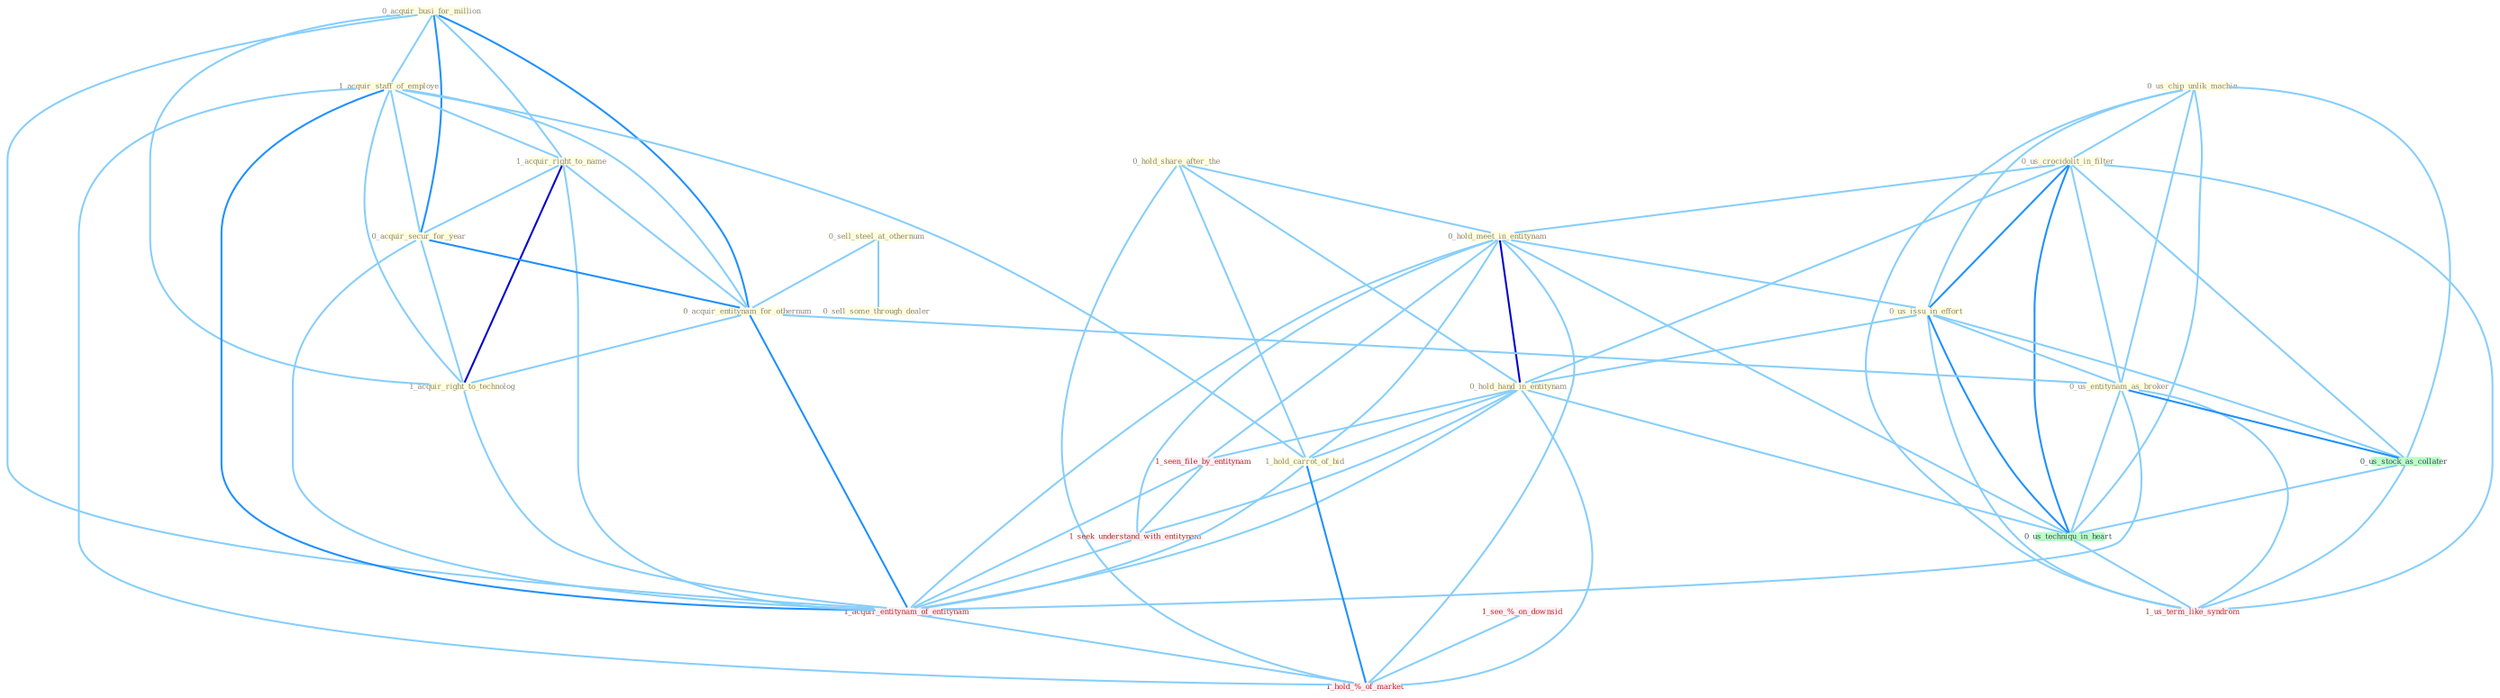 Graph G{ 
    node
    [shape=polygon,style=filled,width=.5,height=.06,color="#BDFCC9",fixedsize=true,fontsize=4,
    fontcolor="#2f4f4f"];
    {node
    [color="#ffffe0", fontcolor="#8b7d6b"] "0_acquir_busi_for_million " "0_us_chip_unlik_machin " "0_us_crocidolit_in_filter " "0_hold_share_after_the " "1_acquir_staff_of_employe " "0_hold_meet_in_entitynam " "1_acquir_right_to_name " "0_us_issu_in_effort " "0_acquir_secur_for_year " "0_sell_steel_at_othernum " "0_sell_some_through_dealer " "0_hold_hand_in_entitynam " "0_acquir_entitynam_for_othernum " "1_acquir_right_to_technolog " "0_us_entitynam_as_broker " "1_hold_carrot_of_bid "}
{node [color="#fff0f5", fontcolor="#b22222"] "1_seen_file_by_entitynam " "1_seek_understand_with_entitynam " "1_acquir_entitynam_of_entitynam " "1_see_%_on_downsid " "1_us_term_like_syndrom " "1_hold_%_of_market "}
edge [color="#B0E2FF"];

	"0_acquir_busi_for_million " -- "1_acquir_staff_of_employe " [w="1", color="#87cefa" ];
	"0_acquir_busi_for_million " -- "1_acquir_right_to_name " [w="1", color="#87cefa" ];
	"0_acquir_busi_for_million " -- "0_acquir_secur_for_year " [w="2", color="#1e90ff" , len=0.8];
	"0_acquir_busi_for_million " -- "0_acquir_entitynam_for_othernum " [w="2", color="#1e90ff" , len=0.8];
	"0_acquir_busi_for_million " -- "1_acquir_right_to_technolog " [w="1", color="#87cefa" ];
	"0_acquir_busi_for_million " -- "1_acquir_entitynam_of_entitynam " [w="1", color="#87cefa" ];
	"0_us_chip_unlik_machin " -- "0_us_crocidolit_in_filter " [w="1", color="#87cefa" ];
	"0_us_chip_unlik_machin " -- "0_us_issu_in_effort " [w="1", color="#87cefa" ];
	"0_us_chip_unlik_machin " -- "0_us_entitynam_as_broker " [w="1", color="#87cefa" ];
	"0_us_chip_unlik_machin " -- "0_us_stock_as_collater " [w="1", color="#87cefa" ];
	"0_us_chip_unlik_machin " -- "0_us_techniqu_in_heart " [w="1", color="#87cefa" ];
	"0_us_chip_unlik_machin " -- "1_us_term_like_syndrom " [w="1", color="#87cefa" ];
	"0_us_crocidolit_in_filter " -- "0_hold_meet_in_entitynam " [w="1", color="#87cefa" ];
	"0_us_crocidolit_in_filter " -- "0_us_issu_in_effort " [w="2", color="#1e90ff" , len=0.8];
	"0_us_crocidolit_in_filter " -- "0_hold_hand_in_entitynam " [w="1", color="#87cefa" ];
	"0_us_crocidolit_in_filter " -- "0_us_entitynam_as_broker " [w="1", color="#87cefa" ];
	"0_us_crocidolit_in_filter " -- "0_us_stock_as_collater " [w="1", color="#87cefa" ];
	"0_us_crocidolit_in_filter " -- "0_us_techniqu_in_heart " [w="2", color="#1e90ff" , len=0.8];
	"0_us_crocidolit_in_filter " -- "1_us_term_like_syndrom " [w="1", color="#87cefa" ];
	"0_hold_share_after_the " -- "0_hold_meet_in_entitynam " [w="1", color="#87cefa" ];
	"0_hold_share_after_the " -- "0_hold_hand_in_entitynam " [w="1", color="#87cefa" ];
	"0_hold_share_after_the " -- "1_hold_carrot_of_bid " [w="1", color="#87cefa" ];
	"0_hold_share_after_the " -- "1_hold_%_of_market " [w="1", color="#87cefa" ];
	"1_acquir_staff_of_employe " -- "1_acquir_right_to_name " [w="1", color="#87cefa" ];
	"1_acquir_staff_of_employe " -- "0_acquir_secur_for_year " [w="1", color="#87cefa" ];
	"1_acquir_staff_of_employe " -- "0_acquir_entitynam_for_othernum " [w="1", color="#87cefa" ];
	"1_acquir_staff_of_employe " -- "1_acquir_right_to_technolog " [w="1", color="#87cefa" ];
	"1_acquir_staff_of_employe " -- "1_hold_carrot_of_bid " [w="1", color="#87cefa" ];
	"1_acquir_staff_of_employe " -- "1_acquir_entitynam_of_entitynam " [w="2", color="#1e90ff" , len=0.8];
	"1_acquir_staff_of_employe " -- "1_hold_%_of_market " [w="1", color="#87cefa" ];
	"0_hold_meet_in_entitynam " -- "0_us_issu_in_effort " [w="1", color="#87cefa" ];
	"0_hold_meet_in_entitynam " -- "0_hold_hand_in_entitynam " [w="3", color="#0000cd" , len=0.6];
	"0_hold_meet_in_entitynam " -- "1_hold_carrot_of_bid " [w="1", color="#87cefa" ];
	"0_hold_meet_in_entitynam " -- "1_seen_file_by_entitynam " [w="1", color="#87cefa" ];
	"0_hold_meet_in_entitynam " -- "1_seek_understand_with_entitynam " [w="1", color="#87cefa" ];
	"0_hold_meet_in_entitynam " -- "1_acquir_entitynam_of_entitynam " [w="1", color="#87cefa" ];
	"0_hold_meet_in_entitynam " -- "0_us_techniqu_in_heart " [w="1", color="#87cefa" ];
	"0_hold_meet_in_entitynam " -- "1_hold_%_of_market " [w="1", color="#87cefa" ];
	"1_acquir_right_to_name " -- "0_acquir_secur_for_year " [w="1", color="#87cefa" ];
	"1_acquir_right_to_name " -- "0_acquir_entitynam_for_othernum " [w="1", color="#87cefa" ];
	"1_acquir_right_to_name " -- "1_acquir_right_to_technolog " [w="3", color="#0000cd" , len=0.6];
	"1_acquir_right_to_name " -- "1_acquir_entitynam_of_entitynam " [w="1", color="#87cefa" ];
	"0_us_issu_in_effort " -- "0_hold_hand_in_entitynam " [w="1", color="#87cefa" ];
	"0_us_issu_in_effort " -- "0_us_entitynam_as_broker " [w="1", color="#87cefa" ];
	"0_us_issu_in_effort " -- "0_us_stock_as_collater " [w="1", color="#87cefa" ];
	"0_us_issu_in_effort " -- "0_us_techniqu_in_heart " [w="2", color="#1e90ff" , len=0.8];
	"0_us_issu_in_effort " -- "1_us_term_like_syndrom " [w="1", color="#87cefa" ];
	"0_acquir_secur_for_year " -- "0_acquir_entitynam_for_othernum " [w="2", color="#1e90ff" , len=0.8];
	"0_acquir_secur_for_year " -- "1_acquir_right_to_technolog " [w="1", color="#87cefa" ];
	"0_acquir_secur_for_year " -- "1_acquir_entitynam_of_entitynam " [w="1", color="#87cefa" ];
	"0_sell_steel_at_othernum " -- "0_sell_some_through_dealer " [w="1", color="#87cefa" ];
	"0_sell_steel_at_othernum " -- "0_acquir_entitynam_for_othernum " [w="1", color="#87cefa" ];
	"0_hold_hand_in_entitynam " -- "1_hold_carrot_of_bid " [w="1", color="#87cefa" ];
	"0_hold_hand_in_entitynam " -- "1_seen_file_by_entitynam " [w="1", color="#87cefa" ];
	"0_hold_hand_in_entitynam " -- "1_seek_understand_with_entitynam " [w="1", color="#87cefa" ];
	"0_hold_hand_in_entitynam " -- "1_acquir_entitynam_of_entitynam " [w="1", color="#87cefa" ];
	"0_hold_hand_in_entitynam " -- "0_us_techniqu_in_heart " [w="1", color="#87cefa" ];
	"0_hold_hand_in_entitynam " -- "1_hold_%_of_market " [w="1", color="#87cefa" ];
	"0_acquir_entitynam_for_othernum " -- "1_acquir_right_to_technolog " [w="1", color="#87cefa" ];
	"0_acquir_entitynam_for_othernum " -- "0_us_entitynam_as_broker " [w="1", color="#87cefa" ];
	"0_acquir_entitynam_for_othernum " -- "1_acquir_entitynam_of_entitynam " [w="2", color="#1e90ff" , len=0.8];
	"1_acquir_right_to_technolog " -- "1_acquir_entitynam_of_entitynam " [w="1", color="#87cefa" ];
	"0_us_entitynam_as_broker " -- "0_us_stock_as_collater " [w="2", color="#1e90ff" , len=0.8];
	"0_us_entitynam_as_broker " -- "1_acquir_entitynam_of_entitynam " [w="1", color="#87cefa" ];
	"0_us_entitynam_as_broker " -- "0_us_techniqu_in_heart " [w="1", color="#87cefa" ];
	"0_us_entitynam_as_broker " -- "1_us_term_like_syndrom " [w="1", color="#87cefa" ];
	"1_hold_carrot_of_bid " -- "1_acquir_entitynam_of_entitynam " [w="1", color="#87cefa" ];
	"1_hold_carrot_of_bid " -- "1_hold_%_of_market " [w="2", color="#1e90ff" , len=0.8];
	"1_seen_file_by_entitynam " -- "1_seek_understand_with_entitynam " [w="1", color="#87cefa" ];
	"1_seen_file_by_entitynam " -- "1_acquir_entitynam_of_entitynam " [w="1", color="#87cefa" ];
	"0_us_stock_as_collater " -- "0_us_techniqu_in_heart " [w="1", color="#87cefa" ];
	"0_us_stock_as_collater " -- "1_us_term_like_syndrom " [w="1", color="#87cefa" ];
	"1_seek_understand_with_entitynam " -- "1_acquir_entitynam_of_entitynam " [w="1", color="#87cefa" ];
	"1_acquir_entitynam_of_entitynam " -- "1_hold_%_of_market " [w="1", color="#87cefa" ];
	"0_us_techniqu_in_heart " -- "1_us_term_like_syndrom " [w="1", color="#87cefa" ];
	"1_see_%_on_downsid " -- "1_hold_%_of_market " [w="1", color="#87cefa" ];
}